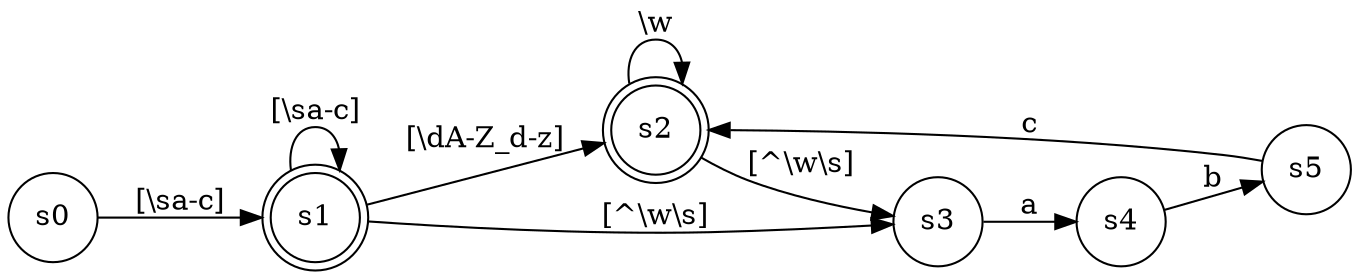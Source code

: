 digraph DFA{
	rankdir=LR

	s0 [shape=circle]
	s1 [shape=doublecircle]
	s2 [shape=doublecircle]
	s3 [shape=circle]
	s4 [shape=circle]
	s5 [shape=circle]

	s0 -> s1 [label="[\\sa-c]"]
	s1 -> s2 [label="[\\dA-Z_d-z]"]
	s1 -> s3 [label="[^\\w\\s]"]
	s1 -> s1 [label="[\\sa-c]"]
	s2 -> s2 [label="\\w"]
	s2 -> s3 [label="[^\\w\\s]"]
	s3 -> s4 [label="a"]
	s4 -> s5 [label="b"]
	s5 -> s2 [label="c"]
}
